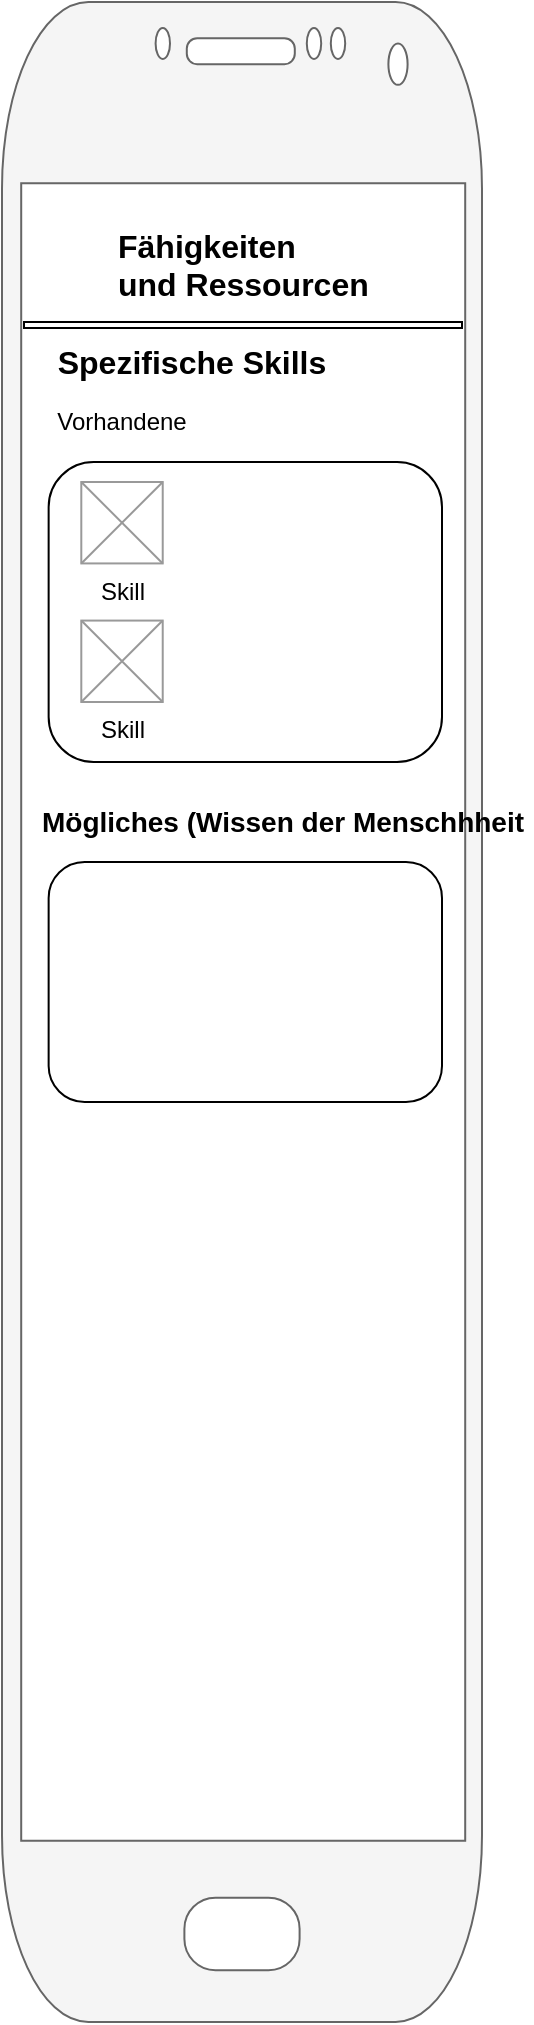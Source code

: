 <mxfile version="14.6.13" type="google"><diagram id="E5dxZeJs1rdj7Vn_vE8c" name="Page-1"><mxGraphModel dx="582" dy="1634" grid="1" gridSize="10" guides="1" tooltips="1" connect="1" arrows="1" fold="1" page="1" pageScale="1" pageWidth="827" pageHeight="1169" math="0" shadow="0"><root><mxCell id="0"/><mxCell id="1" parent="0"/><mxCell id="2hxfjtiILC3aFIsb3VZH-1" value="" style="verticalLabelPosition=bottom;verticalAlign=top;html=1;shadow=0;dashed=0;strokeWidth=1;shape=mxgraph.android.phone2;strokeColor=#666666;fillColor=#f5f5f5;fontColor=#333333;" parent="1" vertex="1"><mxGeometry x="60" y="40" width="240" height="1010" as="geometry"/></mxCell><mxCell id="2hxfjtiILC3aFIsb3VZH-2" value="" style="shape=image;html=1;verticalAlign=top;verticalLabelPosition=bottom;labelBackgroundColor=#ffffff;imageAspect=0;aspect=fixed;image=https://cdn4.iconfinder.com/data/icons/wirecons-free-vector-icons/32/menu-alt-128.png;fillColor=none;" parent="1" vertex="1"><mxGeometry x="86.62" y="165.24" width="20.35" height="20.35" as="geometry"/></mxCell><mxCell id="2hxfjtiILC3aFIsb3VZH-3" value="&lt;span style=&quot;font-size: 16px&quot;&gt;&lt;b&gt;Fähigkeiten&lt;br&gt;und Ressourcen&lt;/b&gt;&lt;/span&gt;" style="text;html=1;" parent="1" vertex="1"><mxGeometry x="116.3" y="145.59" width="127.39" height="40" as="geometry"/></mxCell><mxCell id="2hxfjtiILC3aFIsb3VZH-4" value="" style="rounded=0;whiteSpace=wrap;html=1;fillColor=#FFFFFF;" parent="1" vertex="1"><mxGeometry x="71" y="200" width="219" height="3" as="geometry"/></mxCell><mxCell id="2hxfjtiILC3aFIsb3VZH-5" value="&lt;font style=&quot;font-size: 12px;&quot;&gt;&lt;span style=&quot;font-size: 12px;&quot;&gt;Vorhandene&lt;/span&gt;&lt;/font&gt;" style="text;html=1;strokeColor=none;fillColor=none;align=center;verticalAlign=middle;whiteSpace=wrap;rounded=0;fontStyle=0;fontSize=12;" parent="1" vertex="1"><mxGeometry x="80" y="240" width="80" height="20" as="geometry"/></mxCell><mxCell id="2hxfjtiILC3aFIsb3VZH-6" value="&lt;b&gt;&lt;font style=&quot;font-size: 14px&quot;&gt;Mögliches (Wissen der Menschhheit&lt;/font&gt;&lt;/b&gt;" style="text;html=1;strokeColor=none;fillColor=none;align=center;verticalAlign=middle;whiteSpace=wrap;rounded=0;" parent="1" vertex="1"><mxGeometry x="75.51" y="440" width="249" height="20" as="geometry"/></mxCell><mxCell id="2hxfjtiILC3aFIsb3VZH-7" value="&lt;span style=&quot;font-size: 16px&quot;&gt;&lt;b&gt;Spezifische Skills&lt;/b&gt;&lt;/span&gt;" style="text;html=1;strokeColor=none;fillColor=none;align=center;verticalAlign=middle;whiteSpace=wrap;rounded=0;" parent="1" vertex="1"><mxGeometry x="80" y="210" width="150" height="20" as="geometry"/></mxCell><mxCell id="2hxfjtiILC3aFIsb3VZH-8" value="" style="rounded=1;whiteSpace=wrap;html=1;fillColor=none;" parent="1" vertex="1"><mxGeometry x="83.32" y="270" width="196.68" height="150" as="geometry"/></mxCell><mxCell id="2hxfjtiILC3aFIsb3VZH-9" value="" style="rounded=1;whiteSpace=wrap;html=1;fillColor=none;" parent="1" vertex="1"><mxGeometry x="83.32" y="470" width="196.68" height="120" as="geometry"/></mxCell><mxCell id="2hxfjtiILC3aFIsb3VZH-10" value="Skill" style="verticalLabelPosition=bottom;shadow=0;dashed=0;align=center;html=1;verticalAlign=top;strokeWidth=1;shape=mxgraph.mockup.graphics.simpleIcon;strokeColor=#999999;fillColor=#FFFFFF;aspect=fixed;fontSize=12;" parent="1" vertex="1"><mxGeometry x="99.65" y="280" width="40.71" height="40.71" as="geometry"/></mxCell><mxCell id="2hxfjtiILC3aFIsb3VZH-11" value="Skill" style="verticalLabelPosition=bottom;shadow=0;dashed=0;align=center;html=1;verticalAlign=top;strokeWidth=1;shape=mxgraph.mockup.graphics.simpleIcon;strokeColor=#999999;fillColor=#FFFFFF;aspect=fixed;fontSize=12;" parent="1" vertex="1"><mxGeometry x="99.65" y="349.29" width="40.71" height="40.71" as="geometry"/></mxCell><mxCell id="2hxfjtiILC3aFIsb3VZH-12" value="" style="shape=image;html=1;verticalAlign=top;verticalLabelPosition=bottom;labelBackgroundColor=#ffffff;imageAspect=0;aspect=fixed;image=https://cdn0.iconfinder.com/data/icons/geosm-e-commerce/48/info-128.png" parent="1" vertex="1"><mxGeometry x="248.02" y="144.6" width="41.98" height="41.98" as="geometry"/></mxCell></root></mxGraphModel></diagram></mxfile>